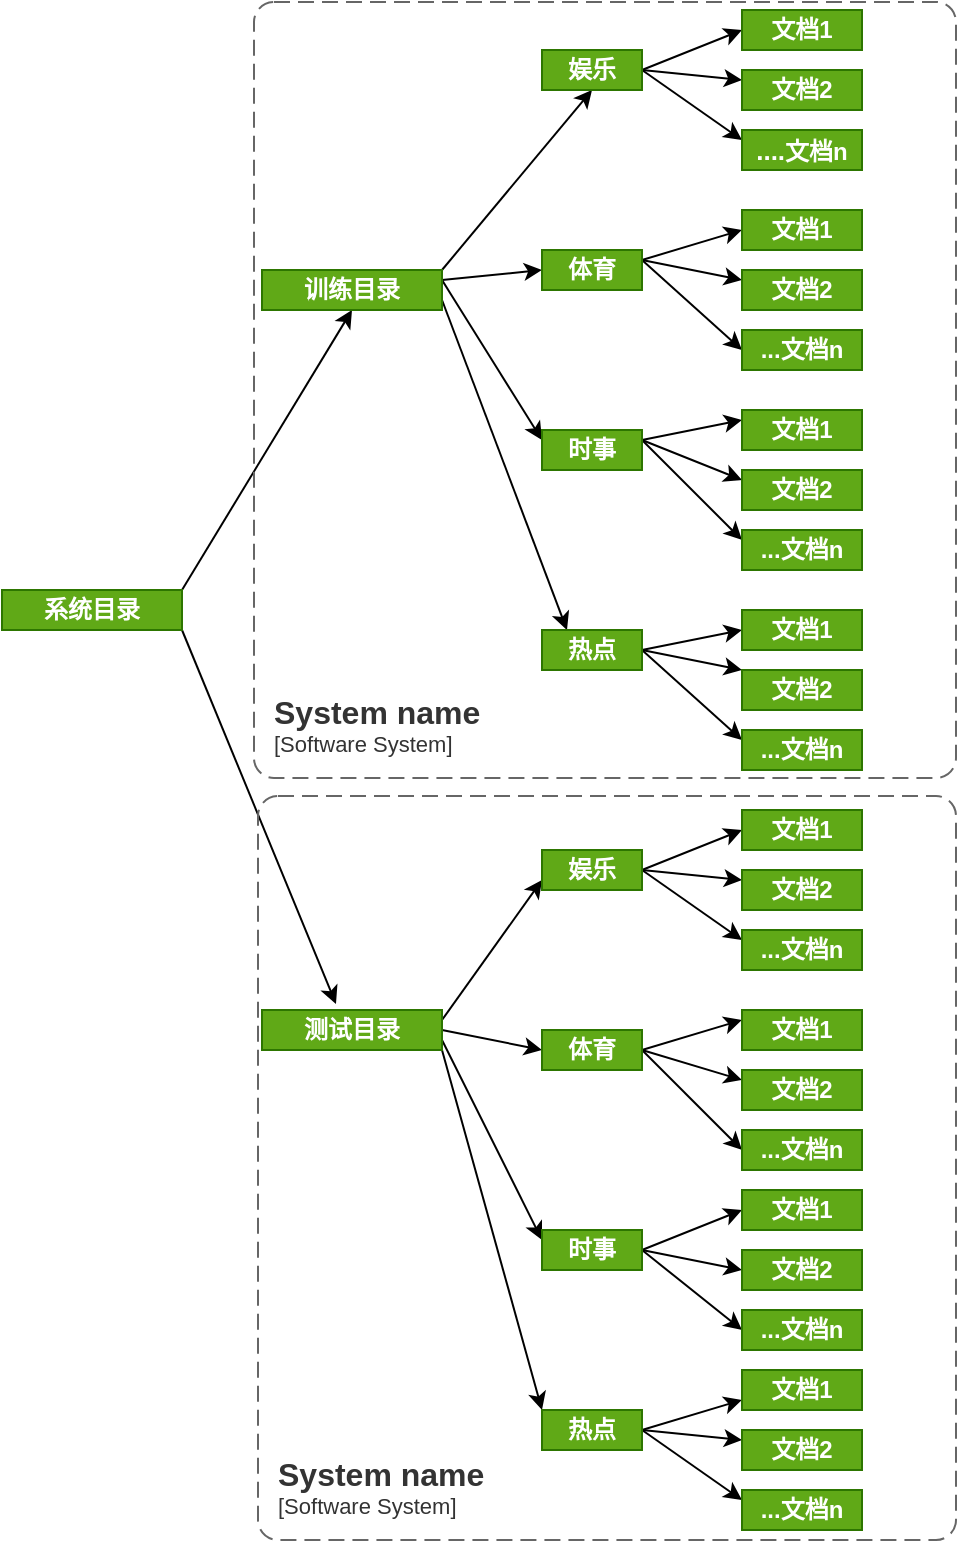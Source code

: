 <mxfile version="21.6.1" type="github">
  <diagram name="第 1 页" id="tZjiIvVyGuZXKppYPTmS">
    <mxGraphModel dx="1434" dy="756" grid="0" gridSize="10" guides="1" tooltips="1" connect="1" arrows="1" fold="1" page="1" pageScale="3" pageWidth="827" pageHeight="1169" background="none" math="0" shadow="0">
      <root>
        <mxCell id="0" />
        <mxCell id="1" parent="0" />
        <mxCell id="ZqoyViFeMAxRP_JBuJFi-91" style="edgeStyle=none;rounded=0;orthogonalLoop=1;jettySize=auto;html=1;exitX=1;exitY=0;exitDx=0;exitDy=0;entryX=0.5;entryY=1;entryDx=0;entryDy=0;" parent="1" source="ZqoyViFeMAxRP_JBuJFi-1" target="ZqoyViFeMAxRP_JBuJFi-10" edge="1">
          <mxGeometry relative="1" as="geometry" />
        </mxCell>
        <mxCell id="ZqoyViFeMAxRP_JBuJFi-93" style="edgeStyle=none;rounded=0;orthogonalLoop=1;jettySize=auto;html=1;exitX=1;exitY=1;exitDx=0;exitDy=0;entryX=0.411;entryY=-0.15;entryDx=0;entryDy=0;entryPerimeter=0;" parent="1" source="ZqoyViFeMAxRP_JBuJFi-1" target="ZqoyViFeMAxRP_JBuJFi-11" edge="1">
          <mxGeometry relative="1" as="geometry" />
        </mxCell>
        <mxCell id="ZqoyViFeMAxRP_JBuJFi-1" value="&lt;b&gt;系统目录&lt;/b&gt;" style="rounded=0;whiteSpace=wrap;html=1;fillColor=#60a917;fontColor=#ffffff;strokeColor=#2D7600;" parent="1" vertex="1">
          <mxGeometry x="10" y="310" width="90" height="20" as="geometry" />
        </mxCell>
        <mxCell id="ZqoyViFeMAxRP_JBuJFi-96" style="edgeStyle=none;rounded=0;orthogonalLoop=1;jettySize=auto;html=1;exitX=1;exitY=0.75;exitDx=0;exitDy=0;entryX=0.25;entryY=0;entryDx=0;entryDy=0;" parent="1" source="ZqoyViFeMAxRP_JBuJFi-10" target="ZqoyViFeMAxRP_JBuJFi-16" edge="1">
          <mxGeometry relative="1" as="geometry" />
        </mxCell>
        <mxCell id="ZqoyViFeMAxRP_JBuJFi-97" style="edgeStyle=none;rounded=0;orthogonalLoop=1;jettySize=auto;html=1;exitX=1;exitY=0;exitDx=0;exitDy=0;entryX=0.5;entryY=1;entryDx=0;entryDy=0;" parent="1" source="ZqoyViFeMAxRP_JBuJFi-10" target="ZqoyViFeMAxRP_JBuJFi-12" edge="1">
          <mxGeometry relative="1" as="geometry" />
        </mxCell>
        <mxCell id="ZqoyViFeMAxRP_JBuJFi-98" style="edgeStyle=none;rounded=0;orthogonalLoop=1;jettySize=auto;html=1;exitX=1;exitY=0.25;exitDx=0;exitDy=0;entryX=0;entryY=0.5;entryDx=0;entryDy=0;" parent="1" source="ZqoyViFeMAxRP_JBuJFi-10" target="ZqoyViFeMAxRP_JBuJFi-13" edge="1">
          <mxGeometry relative="1" as="geometry" />
        </mxCell>
        <mxCell id="ZqoyViFeMAxRP_JBuJFi-99" style="edgeStyle=none;rounded=0;orthogonalLoop=1;jettySize=auto;html=1;exitX=1;exitY=0.25;exitDx=0;exitDy=0;entryX=0;entryY=0.25;entryDx=0;entryDy=0;" parent="1" source="ZqoyViFeMAxRP_JBuJFi-10" target="ZqoyViFeMAxRP_JBuJFi-14" edge="1">
          <mxGeometry relative="1" as="geometry" />
        </mxCell>
        <mxCell id="ZqoyViFeMAxRP_JBuJFi-10" value="&lt;b&gt;训练目录&lt;/b&gt;" style="rounded=0;whiteSpace=wrap;html=1;fillColor=#60a917;fontColor=#ffffff;strokeColor=#2D7600;" parent="1" vertex="1">
          <mxGeometry x="140" y="150" width="90" height="20" as="geometry" />
        </mxCell>
        <mxCell id="ZqoyViFeMAxRP_JBuJFi-100" style="edgeStyle=none;rounded=0;orthogonalLoop=1;jettySize=auto;html=1;exitX=1;exitY=0.25;exitDx=0;exitDy=0;entryX=0;entryY=0.75;entryDx=0;entryDy=0;" parent="1" source="ZqoyViFeMAxRP_JBuJFi-11" target="ZqoyViFeMAxRP_JBuJFi-64" edge="1">
          <mxGeometry relative="1" as="geometry" />
        </mxCell>
        <mxCell id="ZqoyViFeMAxRP_JBuJFi-101" style="edgeStyle=none;rounded=0;orthogonalLoop=1;jettySize=auto;html=1;exitX=1;exitY=0.5;exitDx=0;exitDy=0;entryX=0;entryY=0.5;entryDx=0;entryDy=0;" parent="1" source="ZqoyViFeMAxRP_JBuJFi-11" target="ZqoyViFeMAxRP_JBuJFi-65" edge="1">
          <mxGeometry relative="1" as="geometry" />
        </mxCell>
        <mxCell id="ZqoyViFeMAxRP_JBuJFi-102" style="edgeStyle=none;rounded=0;orthogonalLoop=1;jettySize=auto;html=1;exitX=1;exitY=0.75;exitDx=0;exitDy=0;entryX=0;entryY=0.25;entryDx=0;entryDy=0;" parent="1" source="ZqoyViFeMAxRP_JBuJFi-11" target="ZqoyViFeMAxRP_JBuJFi-66" edge="1">
          <mxGeometry relative="1" as="geometry" />
        </mxCell>
        <mxCell id="ZqoyViFeMAxRP_JBuJFi-103" style="edgeStyle=none;rounded=0;orthogonalLoop=1;jettySize=auto;html=1;exitX=1;exitY=1;exitDx=0;exitDy=0;entryX=0;entryY=0;entryDx=0;entryDy=0;" parent="1" source="ZqoyViFeMAxRP_JBuJFi-11" target="ZqoyViFeMAxRP_JBuJFi-67" edge="1">
          <mxGeometry relative="1" as="geometry" />
        </mxCell>
        <mxCell id="ZqoyViFeMAxRP_JBuJFi-11" value="&lt;b&gt;测试目录&lt;/b&gt;" style="rounded=0;whiteSpace=wrap;html=1;fillColor=#60a917;fontColor=#ffffff;strokeColor=#2D7600;" parent="1" vertex="1">
          <mxGeometry x="140" y="520" width="90" height="20" as="geometry" />
        </mxCell>
        <mxCell id="ZqoyViFeMAxRP_JBuJFi-107" style="edgeStyle=none;rounded=0;orthogonalLoop=1;jettySize=auto;html=1;exitX=1;exitY=0.5;exitDx=0;exitDy=0;entryX=0;entryY=0.25;entryDx=0;entryDy=0;" parent="1" source="ZqoyViFeMAxRP_JBuJFi-12" target="ZqoyViFeMAxRP_JBuJFi-21" edge="1">
          <mxGeometry relative="1" as="geometry" />
        </mxCell>
        <mxCell id="ZqoyViFeMAxRP_JBuJFi-108" style="edgeStyle=none;rounded=0;orthogonalLoop=1;jettySize=auto;html=1;exitX=1;exitY=0.5;exitDx=0;exitDy=0;entryX=0;entryY=0.25;entryDx=0;entryDy=0;" parent="1" source="ZqoyViFeMAxRP_JBuJFi-12" target="ZqoyViFeMAxRP_JBuJFi-30" edge="1">
          <mxGeometry relative="1" as="geometry" />
        </mxCell>
        <mxCell id="ZqoyViFeMAxRP_JBuJFi-110" style="edgeStyle=none;rounded=0;orthogonalLoop=1;jettySize=auto;html=1;exitX=1;exitY=0.5;exitDx=0;exitDy=0;entryX=0;entryY=0.5;entryDx=0;entryDy=0;" parent="1" source="ZqoyViFeMAxRP_JBuJFi-12" target="ZqoyViFeMAxRP_JBuJFi-20" edge="1">
          <mxGeometry relative="1" as="geometry" />
        </mxCell>
        <mxCell id="ZqoyViFeMAxRP_JBuJFi-12" value="&lt;b&gt;娱乐&lt;/b&gt;" style="rounded=0;whiteSpace=wrap;html=1;fillColor=#60a917;fontColor=#ffffff;strokeColor=#2D7600;" parent="1" vertex="1">
          <mxGeometry x="280" y="40" width="50" height="20" as="geometry" />
        </mxCell>
        <mxCell id="ZqoyViFeMAxRP_JBuJFi-115" style="edgeStyle=none;rounded=0;orthogonalLoop=1;jettySize=auto;html=1;exitX=1;exitY=0.25;exitDx=0;exitDy=0;entryX=0;entryY=0.5;entryDx=0;entryDy=0;" parent="1" source="ZqoyViFeMAxRP_JBuJFi-13" target="ZqoyViFeMAxRP_JBuJFi-32" edge="1">
          <mxGeometry relative="1" as="geometry" />
        </mxCell>
        <mxCell id="ZqoyViFeMAxRP_JBuJFi-116" style="edgeStyle=none;rounded=0;orthogonalLoop=1;jettySize=auto;html=1;exitX=1;exitY=0.25;exitDx=0;exitDy=0;entryX=0;entryY=0.25;entryDx=0;entryDy=0;" parent="1" source="ZqoyViFeMAxRP_JBuJFi-13" target="ZqoyViFeMAxRP_JBuJFi-44" edge="1">
          <mxGeometry relative="1" as="geometry" />
        </mxCell>
        <mxCell id="ZqoyViFeMAxRP_JBuJFi-117" style="edgeStyle=none;rounded=0;orthogonalLoop=1;jettySize=auto;html=1;exitX=1;exitY=0.25;exitDx=0;exitDy=0;entryX=0;entryY=0.5;entryDx=0;entryDy=0;" parent="1" source="ZqoyViFeMAxRP_JBuJFi-13" target="ZqoyViFeMAxRP_JBuJFi-45" edge="1">
          <mxGeometry relative="1" as="geometry" />
        </mxCell>
        <mxCell id="ZqoyViFeMAxRP_JBuJFi-13" value="&lt;b&gt;体育&lt;/b&gt;" style="rounded=0;whiteSpace=wrap;html=1;fillColor=#60a917;fontColor=#ffffff;strokeColor=#2D7600;" parent="1" vertex="1">
          <mxGeometry x="280" y="140" width="50" height="20" as="geometry" />
        </mxCell>
        <mxCell id="ZqoyViFeMAxRP_JBuJFi-118" style="edgeStyle=none;rounded=0;orthogonalLoop=1;jettySize=auto;html=1;exitX=1;exitY=0.25;exitDx=0;exitDy=0;entryX=0;entryY=0.25;entryDx=0;entryDy=0;" parent="1" source="ZqoyViFeMAxRP_JBuJFi-14" target="ZqoyViFeMAxRP_JBuJFi-43" edge="1">
          <mxGeometry relative="1" as="geometry" />
        </mxCell>
        <mxCell id="ZqoyViFeMAxRP_JBuJFi-119" style="edgeStyle=none;rounded=0;orthogonalLoop=1;jettySize=auto;html=1;exitX=1;exitY=0.25;exitDx=0;exitDy=0;entryX=0;entryY=0.25;entryDx=0;entryDy=0;" parent="1" source="ZqoyViFeMAxRP_JBuJFi-14" target="ZqoyViFeMAxRP_JBuJFi-47" edge="1">
          <mxGeometry relative="1" as="geometry" />
        </mxCell>
        <mxCell id="ZqoyViFeMAxRP_JBuJFi-120" style="edgeStyle=none;rounded=0;orthogonalLoop=1;jettySize=auto;html=1;exitX=1;exitY=0.25;exitDx=0;exitDy=0;entryX=0;entryY=0.25;entryDx=0;entryDy=0;" parent="1" source="ZqoyViFeMAxRP_JBuJFi-14" target="ZqoyViFeMAxRP_JBuJFi-48" edge="1">
          <mxGeometry relative="1" as="geometry" />
        </mxCell>
        <mxCell id="ZqoyViFeMAxRP_JBuJFi-14" value="&lt;b&gt;时事&lt;/b&gt;" style="rounded=0;whiteSpace=wrap;html=1;fillColor=#60a917;fontColor=#ffffff;strokeColor=#2D7600;" parent="1" vertex="1">
          <mxGeometry x="280" y="230" width="50" height="20" as="geometry" />
        </mxCell>
        <mxCell id="ZqoyViFeMAxRP_JBuJFi-121" style="edgeStyle=none;rounded=0;orthogonalLoop=1;jettySize=auto;html=1;exitX=1;exitY=0.5;exitDx=0;exitDy=0;entryX=0;entryY=0.5;entryDx=0;entryDy=0;" parent="1" source="ZqoyViFeMAxRP_JBuJFi-16" target="ZqoyViFeMAxRP_JBuJFi-46" edge="1">
          <mxGeometry relative="1" as="geometry" />
        </mxCell>
        <mxCell id="ZqoyViFeMAxRP_JBuJFi-122" style="edgeStyle=none;rounded=0;orthogonalLoop=1;jettySize=auto;html=1;exitX=1;exitY=0.5;exitDx=0;exitDy=0;entryX=0;entryY=0;entryDx=0;entryDy=0;" parent="1" source="ZqoyViFeMAxRP_JBuJFi-16" target="ZqoyViFeMAxRP_JBuJFi-39" edge="1">
          <mxGeometry relative="1" as="geometry" />
        </mxCell>
        <mxCell id="ZqoyViFeMAxRP_JBuJFi-123" style="edgeStyle=none;rounded=0;orthogonalLoop=1;jettySize=auto;html=1;exitX=1;exitY=0.5;exitDx=0;exitDy=0;entryX=0;entryY=0.25;entryDx=0;entryDy=0;" parent="1" source="ZqoyViFeMAxRP_JBuJFi-16" target="ZqoyViFeMAxRP_JBuJFi-34" edge="1">
          <mxGeometry relative="1" as="geometry" />
        </mxCell>
        <mxCell id="ZqoyViFeMAxRP_JBuJFi-16" value="&lt;b&gt;热点&lt;/b&gt;" style="rounded=0;whiteSpace=wrap;html=1;fillColor=#60a917;fontColor=#ffffff;strokeColor=#2D7600;" parent="1" vertex="1">
          <mxGeometry x="280" y="330" width="50" height="20" as="geometry" />
        </mxCell>
        <mxCell id="ZqoyViFeMAxRP_JBuJFi-20" value="&lt;b&gt;文档1&lt;/b&gt;" style="rounded=0;whiteSpace=wrap;html=1;fillColor=#60a917;fontColor=#ffffff;strokeColor=#2D7600;" parent="1" vertex="1">
          <mxGeometry x="380" y="20" width="60" height="20" as="geometry" />
        </mxCell>
        <mxCell id="ZqoyViFeMAxRP_JBuJFi-21" value="&lt;b&gt;文档2&lt;/b&gt;" style="rounded=0;whiteSpace=wrap;html=1;fillColor=#60a917;fontColor=#ffffff;strokeColor=#2D7600;" parent="1" vertex="1">
          <mxGeometry x="380" y="50" width="60" height="20" as="geometry" />
        </mxCell>
        <mxCell id="ZqoyViFeMAxRP_JBuJFi-30" value="&lt;b&gt;&lt;font style=&quot;font-size: 13px;&quot;&gt;....&lt;/font&gt;文档n&lt;/b&gt;" style="rounded=0;whiteSpace=wrap;html=1;fillColor=#60a917;fontColor=#ffffff;strokeColor=#2D7600;" parent="1" vertex="1">
          <mxGeometry x="380" y="80" width="60" height="20" as="geometry" />
        </mxCell>
        <mxCell id="ZqoyViFeMAxRP_JBuJFi-32" value="&lt;b&gt;文档1&lt;/b&gt;" style="rounded=0;whiteSpace=wrap;html=1;fillColor=#60a917;fontColor=#ffffff;strokeColor=#2D7600;" parent="1" vertex="1">
          <mxGeometry x="380" y="120" width="60" height="20" as="geometry" />
        </mxCell>
        <mxCell id="ZqoyViFeMAxRP_JBuJFi-34" value="&lt;b&gt;...文档n&lt;/b&gt;" style="rounded=0;whiteSpace=wrap;html=1;fillColor=#60a917;fontColor=#ffffff;strokeColor=#2D7600;" parent="1" vertex="1">
          <mxGeometry x="380" y="380" width="60" height="20" as="geometry" />
        </mxCell>
        <mxCell id="ZqoyViFeMAxRP_JBuJFi-39" value="&lt;b&gt;文档2&lt;/b&gt;" style="rounded=0;whiteSpace=wrap;html=1;fillColor=#60a917;fontColor=#ffffff;strokeColor=#2D7600;" parent="1" vertex="1">
          <mxGeometry x="380" y="350" width="60" height="20" as="geometry" />
        </mxCell>
        <mxCell id="ZqoyViFeMAxRP_JBuJFi-43" value="&lt;b&gt;文档1&lt;/b&gt;" style="rounded=0;whiteSpace=wrap;html=1;fillColor=#60a917;fontColor=#ffffff;strokeColor=#2D7600;" parent="1" vertex="1">
          <mxGeometry x="380" y="220" width="60" height="20" as="geometry" />
        </mxCell>
        <mxCell id="ZqoyViFeMAxRP_JBuJFi-44" value="&lt;b&gt;文档2&lt;/b&gt;" style="rounded=0;whiteSpace=wrap;html=1;fillColor=#60a917;fontColor=#ffffff;strokeColor=#2D7600;" parent="1" vertex="1">
          <mxGeometry x="380" y="150" width="60" height="20" as="geometry" />
        </mxCell>
        <mxCell id="ZqoyViFeMAxRP_JBuJFi-45" value="&lt;b&gt;...文档n&lt;/b&gt;" style="rounded=0;whiteSpace=wrap;html=1;fillColor=#60a917;fontColor=#ffffff;strokeColor=#2D7600;" parent="1" vertex="1">
          <mxGeometry x="380" y="180" width="60" height="20" as="geometry" />
        </mxCell>
        <mxCell id="ZqoyViFeMAxRP_JBuJFi-46" value="&lt;b&gt;文档1&lt;/b&gt;" style="rounded=0;whiteSpace=wrap;html=1;fillColor=#60a917;fontColor=#ffffff;strokeColor=#2D7600;" parent="1" vertex="1">
          <mxGeometry x="380" y="320" width="60" height="20" as="geometry" />
        </mxCell>
        <mxCell id="ZqoyViFeMAxRP_JBuJFi-47" value="&lt;b&gt;文档2&lt;/b&gt;" style="rounded=0;whiteSpace=wrap;html=1;fillColor=#60a917;fontColor=#ffffff;strokeColor=#2D7600;" parent="1" vertex="1">
          <mxGeometry x="380" y="250" width="60" height="20" as="geometry" />
        </mxCell>
        <mxCell id="ZqoyViFeMAxRP_JBuJFi-48" value="&lt;b&gt;...文档n&lt;/b&gt;" style="rounded=0;whiteSpace=wrap;html=1;fillColor=#60a917;fontColor=#ffffff;strokeColor=#2D7600;" parent="1" vertex="1">
          <mxGeometry x="380" y="280" width="60" height="20" as="geometry" />
        </mxCell>
        <mxCell id="ZqoyViFeMAxRP_JBuJFi-124" style="edgeStyle=none;rounded=0;orthogonalLoop=1;jettySize=auto;html=1;exitX=1;exitY=0.5;exitDx=0;exitDy=0;entryX=0;entryY=0.5;entryDx=0;entryDy=0;exitPerimeter=0;" parent="1" source="ZqoyViFeMAxRP_JBuJFi-64" target="ZqoyViFeMAxRP_JBuJFi-68" edge="1">
          <mxGeometry relative="1" as="geometry" />
        </mxCell>
        <mxCell id="ZqoyViFeMAxRP_JBuJFi-125" style="edgeStyle=none;rounded=0;orthogonalLoop=1;jettySize=auto;html=1;exitX=1;exitY=0.5;exitDx=0;exitDy=0;entryX=0;entryY=0.25;entryDx=0;entryDy=0;" parent="1" source="ZqoyViFeMAxRP_JBuJFi-64" target="ZqoyViFeMAxRP_JBuJFi-69" edge="1">
          <mxGeometry relative="1" as="geometry" />
        </mxCell>
        <mxCell id="ZqoyViFeMAxRP_JBuJFi-126" style="edgeStyle=none;rounded=0;orthogonalLoop=1;jettySize=auto;html=1;exitX=1;exitY=0.5;exitDx=0;exitDy=0;entryX=0;entryY=0.25;entryDx=0;entryDy=0;" parent="1" source="ZqoyViFeMAxRP_JBuJFi-64" target="ZqoyViFeMAxRP_JBuJFi-70" edge="1">
          <mxGeometry relative="1" as="geometry" />
        </mxCell>
        <mxCell id="ZqoyViFeMAxRP_JBuJFi-64" value="&lt;b&gt;娱乐&lt;/b&gt;" style="rounded=0;whiteSpace=wrap;html=1;fillColor=#60a917;fontColor=#ffffff;strokeColor=#2D7600;" parent="1" vertex="1">
          <mxGeometry x="280" y="440" width="50" height="20" as="geometry" />
        </mxCell>
        <mxCell id="ZqoyViFeMAxRP_JBuJFi-127" style="edgeStyle=none;rounded=0;orthogonalLoop=1;jettySize=auto;html=1;exitX=1;exitY=0.5;exitDx=0;exitDy=0;entryX=0;entryY=0.25;entryDx=0;entryDy=0;" parent="1" source="ZqoyViFeMAxRP_JBuJFi-65" target="ZqoyViFeMAxRP_JBuJFi-71" edge="1">
          <mxGeometry relative="1" as="geometry" />
        </mxCell>
        <mxCell id="ZqoyViFeMAxRP_JBuJFi-128" style="edgeStyle=none;rounded=0;orthogonalLoop=1;jettySize=auto;html=1;exitX=1;exitY=0.5;exitDx=0;exitDy=0;entryX=0;entryY=0.25;entryDx=0;entryDy=0;" parent="1" source="ZqoyViFeMAxRP_JBuJFi-65" target="ZqoyViFeMAxRP_JBuJFi-72" edge="1">
          <mxGeometry relative="1" as="geometry" />
        </mxCell>
        <mxCell id="ZqoyViFeMAxRP_JBuJFi-129" style="edgeStyle=none;rounded=0;orthogonalLoop=1;jettySize=auto;html=1;exitX=1;exitY=0.5;exitDx=0;exitDy=0;entryX=0;entryY=0.5;entryDx=0;entryDy=0;" parent="1" source="ZqoyViFeMAxRP_JBuJFi-65" target="ZqoyViFeMAxRP_JBuJFi-73" edge="1">
          <mxGeometry relative="1" as="geometry" />
        </mxCell>
        <mxCell id="ZqoyViFeMAxRP_JBuJFi-65" value="&lt;b&gt;体育&lt;/b&gt;" style="rounded=0;whiteSpace=wrap;html=1;fillColor=#60a917;fontColor=#ffffff;strokeColor=#2D7600;" parent="1" vertex="1">
          <mxGeometry x="280" y="530" width="50" height="20" as="geometry" />
        </mxCell>
        <mxCell id="ZqoyViFeMAxRP_JBuJFi-130" style="edgeStyle=none;rounded=0;orthogonalLoop=1;jettySize=auto;html=1;exitX=1;exitY=0.5;exitDx=0;exitDy=0;entryX=0;entryY=0.5;entryDx=0;entryDy=0;" parent="1" source="ZqoyViFeMAxRP_JBuJFi-66" target="ZqoyViFeMAxRP_JBuJFi-74" edge="1">
          <mxGeometry relative="1" as="geometry" />
        </mxCell>
        <mxCell id="ZqoyViFeMAxRP_JBuJFi-131" style="edgeStyle=none;rounded=0;orthogonalLoop=1;jettySize=auto;html=1;exitX=1;exitY=0.5;exitDx=0;exitDy=0;entryX=0;entryY=0.5;entryDx=0;entryDy=0;" parent="1" source="ZqoyViFeMAxRP_JBuJFi-66" target="ZqoyViFeMAxRP_JBuJFi-75" edge="1">
          <mxGeometry relative="1" as="geometry" />
        </mxCell>
        <mxCell id="ZqoyViFeMAxRP_JBuJFi-132" style="edgeStyle=none;rounded=0;orthogonalLoop=1;jettySize=auto;html=1;exitX=1;exitY=0.5;exitDx=0;exitDy=0;entryX=0;entryY=0.5;entryDx=0;entryDy=0;" parent="1" source="ZqoyViFeMAxRP_JBuJFi-66" target="ZqoyViFeMAxRP_JBuJFi-76" edge="1">
          <mxGeometry relative="1" as="geometry" />
        </mxCell>
        <mxCell id="ZqoyViFeMAxRP_JBuJFi-66" value="&lt;b&gt;时事&lt;/b&gt;" style="rounded=0;whiteSpace=wrap;html=1;fillColor=#60a917;fontColor=#ffffff;strokeColor=#2D7600;" parent="1" vertex="1">
          <mxGeometry x="280" y="630" width="50" height="20" as="geometry" />
        </mxCell>
        <mxCell id="ZqoyViFeMAxRP_JBuJFi-136" style="edgeStyle=none;rounded=0;orthogonalLoop=1;jettySize=auto;html=1;exitX=1;exitY=0.5;exitDx=0;exitDy=0;entryX=0;entryY=0.75;entryDx=0;entryDy=0;" parent="1" source="ZqoyViFeMAxRP_JBuJFi-67" target="ZqoyViFeMAxRP_JBuJFi-77" edge="1">
          <mxGeometry relative="1" as="geometry" />
        </mxCell>
        <mxCell id="ZqoyViFeMAxRP_JBuJFi-137" style="edgeStyle=none;rounded=0;orthogonalLoop=1;jettySize=auto;html=1;exitX=1;exitY=0.5;exitDx=0;exitDy=0;entryX=0;entryY=0.25;entryDx=0;entryDy=0;" parent="1" source="ZqoyViFeMAxRP_JBuJFi-67" target="ZqoyViFeMAxRP_JBuJFi-78" edge="1">
          <mxGeometry relative="1" as="geometry" />
        </mxCell>
        <mxCell id="ZqoyViFeMAxRP_JBuJFi-138" style="edgeStyle=none;rounded=0;orthogonalLoop=1;jettySize=auto;html=1;exitX=1;exitY=0.5;exitDx=0;exitDy=0;entryX=0;entryY=0.25;entryDx=0;entryDy=0;" parent="1" source="ZqoyViFeMAxRP_JBuJFi-67" target="ZqoyViFeMAxRP_JBuJFi-79" edge="1">
          <mxGeometry relative="1" as="geometry" />
        </mxCell>
        <mxCell id="ZqoyViFeMAxRP_JBuJFi-67" value="&lt;b&gt;热点&lt;/b&gt;" style="rounded=0;whiteSpace=wrap;html=1;fillColor=#60a917;fontColor=#ffffff;strokeColor=#2D7600;" parent="1" vertex="1">
          <mxGeometry x="280" y="720" width="50" height="20" as="geometry" />
        </mxCell>
        <mxCell id="ZqoyViFeMAxRP_JBuJFi-68" value="&lt;b&gt;文档1&lt;/b&gt;" style="rounded=0;whiteSpace=wrap;html=1;fillColor=#60a917;fontColor=#ffffff;strokeColor=#2D7600;" parent="1" vertex="1">
          <mxGeometry x="380" y="420" width="60" height="20" as="geometry" />
        </mxCell>
        <mxCell id="ZqoyViFeMAxRP_JBuJFi-69" value="&lt;b&gt;文档2&lt;/b&gt;" style="rounded=0;whiteSpace=wrap;html=1;fillColor=#60a917;fontColor=#ffffff;strokeColor=#2D7600;" parent="1" vertex="1">
          <mxGeometry x="380" y="450" width="60" height="20" as="geometry" />
        </mxCell>
        <mxCell id="ZqoyViFeMAxRP_JBuJFi-70" value="&lt;b&gt;...文档n&lt;/b&gt;" style="rounded=0;whiteSpace=wrap;html=1;fillColor=#60a917;fontColor=#ffffff;strokeColor=#2D7600;" parent="1" vertex="1">
          <mxGeometry x="380" y="480" width="60" height="20" as="geometry" />
        </mxCell>
        <mxCell id="ZqoyViFeMAxRP_JBuJFi-71" value="&lt;b&gt;文档1&lt;/b&gt;" style="rounded=0;whiteSpace=wrap;html=1;fillColor=#60a917;fontColor=#ffffff;strokeColor=#2D7600;" parent="1" vertex="1">
          <mxGeometry x="380" y="520" width="60" height="20" as="geometry" />
        </mxCell>
        <mxCell id="ZqoyViFeMAxRP_JBuJFi-72" value="&lt;b&gt;文档2&lt;/b&gt;" style="rounded=0;whiteSpace=wrap;html=1;fillColor=#60a917;fontColor=#ffffff;strokeColor=#2D7600;" parent="1" vertex="1">
          <mxGeometry x="380" y="550" width="60" height="20" as="geometry" />
        </mxCell>
        <mxCell id="ZqoyViFeMAxRP_JBuJFi-73" value="&lt;b&gt;...文档n&lt;/b&gt;" style="rounded=0;whiteSpace=wrap;html=1;fillColor=#60a917;fontColor=#ffffff;strokeColor=#2D7600;" parent="1" vertex="1">
          <mxGeometry x="380" y="580" width="60" height="20" as="geometry" />
        </mxCell>
        <mxCell id="ZqoyViFeMAxRP_JBuJFi-74" value="&lt;b&gt;文档1&lt;/b&gt;" style="rounded=0;whiteSpace=wrap;html=1;fillColor=#60a917;fontColor=#ffffff;strokeColor=#2D7600;" parent="1" vertex="1">
          <mxGeometry x="380" y="610" width="60" height="20" as="geometry" />
        </mxCell>
        <mxCell id="ZqoyViFeMAxRP_JBuJFi-75" value="&lt;b&gt;文档2&lt;/b&gt;" style="rounded=0;whiteSpace=wrap;html=1;fillColor=#60a917;fontColor=#ffffff;strokeColor=#2D7600;" parent="1" vertex="1">
          <mxGeometry x="380" y="640" width="60" height="20" as="geometry" />
        </mxCell>
        <mxCell id="ZqoyViFeMAxRP_JBuJFi-76" value="&lt;b&gt;...文档n&lt;/b&gt;" style="rounded=0;whiteSpace=wrap;html=1;fillColor=#60a917;fontColor=#ffffff;strokeColor=#2D7600;" parent="1" vertex="1">
          <mxGeometry x="380" y="670" width="60" height="20" as="geometry" />
        </mxCell>
        <mxCell id="ZqoyViFeMAxRP_JBuJFi-77" value="&lt;b&gt;文档1&lt;/b&gt;" style="rounded=0;whiteSpace=wrap;html=1;fillColor=#60a917;fontColor=#ffffff;strokeColor=#2D7600;" parent="1" vertex="1">
          <mxGeometry x="380" y="700" width="60" height="20" as="geometry" />
        </mxCell>
        <mxCell id="ZqoyViFeMAxRP_JBuJFi-78" value="&lt;b&gt;文档2&lt;/b&gt;" style="rounded=0;whiteSpace=wrap;html=1;fillColor=#60a917;fontColor=#ffffff;strokeColor=#2D7600;" parent="1" vertex="1">
          <mxGeometry x="380" y="730" width="60" height="20" as="geometry" />
        </mxCell>
        <mxCell id="ZqoyViFeMAxRP_JBuJFi-79" value="&lt;b&gt;...文档n&lt;/b&gt;" style="rounded=0;whiteSpace=wrap;html=1;fillColor=#60a917;fontColor=#ffffff;strokeColor=#2D7600;" parent="1" vertex="1">
          <mxGeometry x="380" y="760" width="60" height="20" as="geometry" />
        </mxCell>
        <object placeholders="1" c4Name="System name" c4Type="SystemScopeBoundary" c4Application="Software System" label="&lt;font style=&quot;font-size: 16px&quot;&gt;&lt;b&gt;&lt;div style=&quot;text-align: left&quot;&gt;%c4Name%&lt;/div&gt;&lt;/b&gt;&lt;/font&gt;&lt;div style=&quot;text-align: left&quot;&gt;[%c4Application%]&lt;/div&gt;" id="ZqoyViFeMAxRP_JBuJFi-139">
          <mxCell style="rounded=1;fontSize=11;whiteSpace=wrap;html=1;dashed=1;arcSize=20;fillColor=none;strokeColor=#666666;fontColor=#333333;labelBackgroundColor=none;align=left;verticalAlign=bottom;labelBorderColor=none;spacingTop=0;spacing=10;dashPattern=8 4;metaEdit=1;rotatable=0;perimeter=rectanglePerimeter;noLabel=0;labelPadding=0;allowArrows=0;connectable=0;expand=0;recursiveResize=0;editable=1;pointerEvents=0;absoluteArcSize=1;points=[[0.25,0,0],[0.5,0,0],[0.75,0,0],[1,0.25,0],[1,0.5,0],[1,0.75,0],[0.75,1,0],[0.5,1,0],[0.25,1,0],[0,0.75,0],[0,0.5,0],[0,0.25,0]];" parent="1" vertex="1">
            <mxGeometry x="136" y="16" width="351" height="388" as="geometry" />
          </mxCell>
        </object>
        <object placeholders="1" c4Name="System name" c4Type="SystemScopeBoundary" c4Application="Software System" label="&lt;font style=&quot;font-size: 16px&quot;&gt;&lt;b&gt;&lt;div style=&quot;text-align: left&quot;&gt;%c4Name%&lt;/div&gt;&lt;/b&gt;&lt;/font&gt;&lt;div style=&quot;text-align: left&quot;&gt;[%c4Application%]&lt;/div&gt;" id="ZqoyViFeMAxRP_JBuJFi-140">
          <mxCell style="rounded=1;fontSize=11;whiteSpace=wrap;html=1;dashed=1;arcSize=20;fillColor=none;strokeColor=#666666;fontColor=#333333;labelBackgroundColor=none;align=left;verticalAlign=bottom;labelBorderColor=none;spacingTop=0;spacing=10;dashPattern=8 4;metaEdit=1;rotatable=0;perimeter=rectanglePerimeter;noLabel=0;labelPadding=0;allowArrows=0;connectable=0;expand=0;recursiveResize=0;editable=1;pointerEvents=0;absoluteArcSize=1;points=[[0.25,0,0],[0.5,0,0],[0.75,0,0],[1,0.25,0],[1,0.5,0],[1,0.75,0],[0.75,1,0],[0.5,1,0],[0.25,1,0],[0,0.75,0],[0,0.5,0],[0,0.25,0]];" parent="1" vertex="1">
            <mxGeometry x="138" y="413" width="349" height="372" as="geometry" />
          </mxCell>
        </object>
      </root>
    </mxGraphModel>
  </diagram>
</mxfile>
